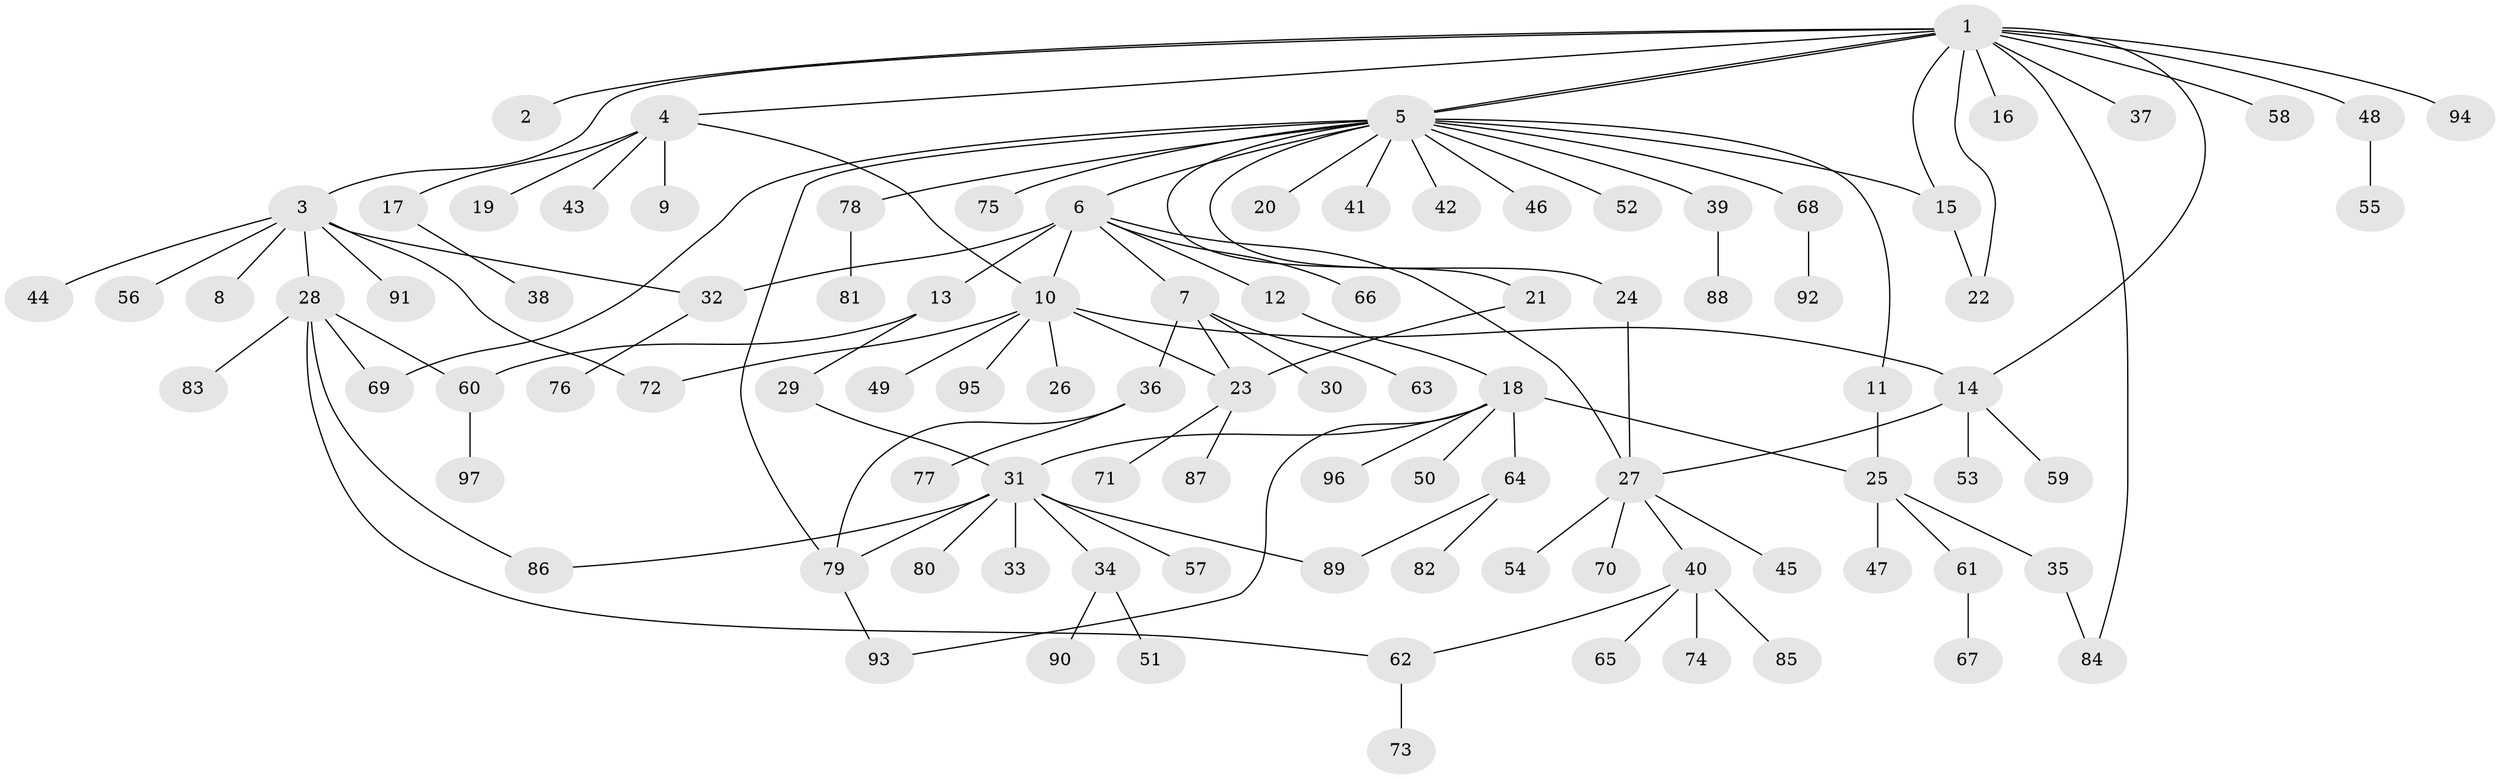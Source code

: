 // Generated by graph-tools (version 1.1) at 2025/01/03/09/25 03:01:53]
// undirected, 97 vertices, 118 edges
graph export_dot {
graph [start="1"]
  node [color=gray90,style=filled];
  1;
  2;
  3;
  4;
  5;
  6;
  7;
  8;
  9;
  10;
  11;
  12;
  13;
  14;
  15;
  16;
  17;
  18;
  19;
  20;
  21;
  22;
  23;
  24;
  25;
  26;
  27;
  28;
  29;
  30;
  31;
  32;
  33;
  34;
  35;
  36;
  37;
  38;
  39;
  40;
  41;
  42;
  43;
  44;
  45;
  46;
  47;
  48;
  49;
  50;
  51;
  52;
  53;
  54;
  55;
  56;
  57;
  58;
  59;
  60;
  61;
  62;
  63;
  64;
  65;
  66;
  67;
  68;
  69;
  70;
  71;
  72;
  73;
  74;
  75;
  76;
  77;
  78;
  79;
  80;
  81;
  82;
  83;
  84;
  85;
  86;
  87;
  88;
  89;
  90;
  91;
  92;
  93;
  94;
  95;
  96;
  97;
  1 -- 2;
  1 -- 3;
  1 -- 4;
  1 -- 5;
  1 -- 5;
  1 -- 14;
  1 -- 15;
  1 -- 16;
  1 -- 22;
  1 -- 37;
  1 -- 48;
  1 -- 58;
  1 -- 84;
  1 -- 94;
  3 -- 8;
  3 -- 28;
  3 -- 32;
  3 -- 44;
  3 -- 56;
  3 -- 72;
  3 -- 91;
  4 -- 9;
  4 -- 10;
  4 -- 17;
  4 -- 19;
  4 -- 43;
  5 -- 6;
  5 -- 11;
  5 -- 15;
  5 -- 20;
  5 -- 21;
  5 -- 24;
  5 -- 39;
  5 -- 41;
  5 -- 42;
  5 -- 46;
  5 -- 52;
  5 -- 68;
  5 -- 69;
  5 -- 75;
  5 -- 78;
  5 -- 79;
  6 -- 7;
  6 -- 10;
  6 -- 12;
  6 -- 13;
  6 -- 27;
  6 -- 32;
  6 -- 66;
  7 -- 23;
  7 -- 30;
  7 -- 36;
  7 -- 63;
  10 -- 14;
  10 -- 23;
  10 -- 26;
  10 -- 49;
  10 -- 72;
  10 -- 95;
  11 -- 25;
  12 -- 18;
  13 -- 29;
  13 -- 60;
  14 -- 27;
  14 -- 53;
  14 -- 59;
  15 -- 22;
  17 -- 38;
  18 -- 25;
  18 -- 31;
  18 -- 50;
  18 -- 64;
  18 -- 93;
  18 -- 96;
  21 -- 23;
  23 -- 71;
  23 -- 87;
  24 -- 27;
  25 -- 35;
  25 -- 47;
  25 -- 61;
  27 -- 40;
  27 -- 45;
  27 -- 54;
  27 -- 70;
  28 -- 60;
  28 -- 62;
  28 -- 69;
  28 -- 83;
  28 -- 86;
  29 -- 31;
  31 -- 33;
  31 -- 34;
  31 -- 57;
  31 -- 79;
  31 -- 80;
  31 -- 86;
  31 -- 89;
  32 -- 76;
  34 -- 51;
  34 -- 90;
  35 -- 84;
  36 -- 77;
  36 -- 79;
  39 -- 88;
  40 -- 62;
  40 -- 65;
  40 -- 74;
  40 -- 85;
  48 -- 55;
  60 -- 97;
  61 -- 67;
  62 -- 73;
  64 -- 82;
  64 -- 89;
  68 -- 92;
  78 -- 81;
  79 -- 93;
}
